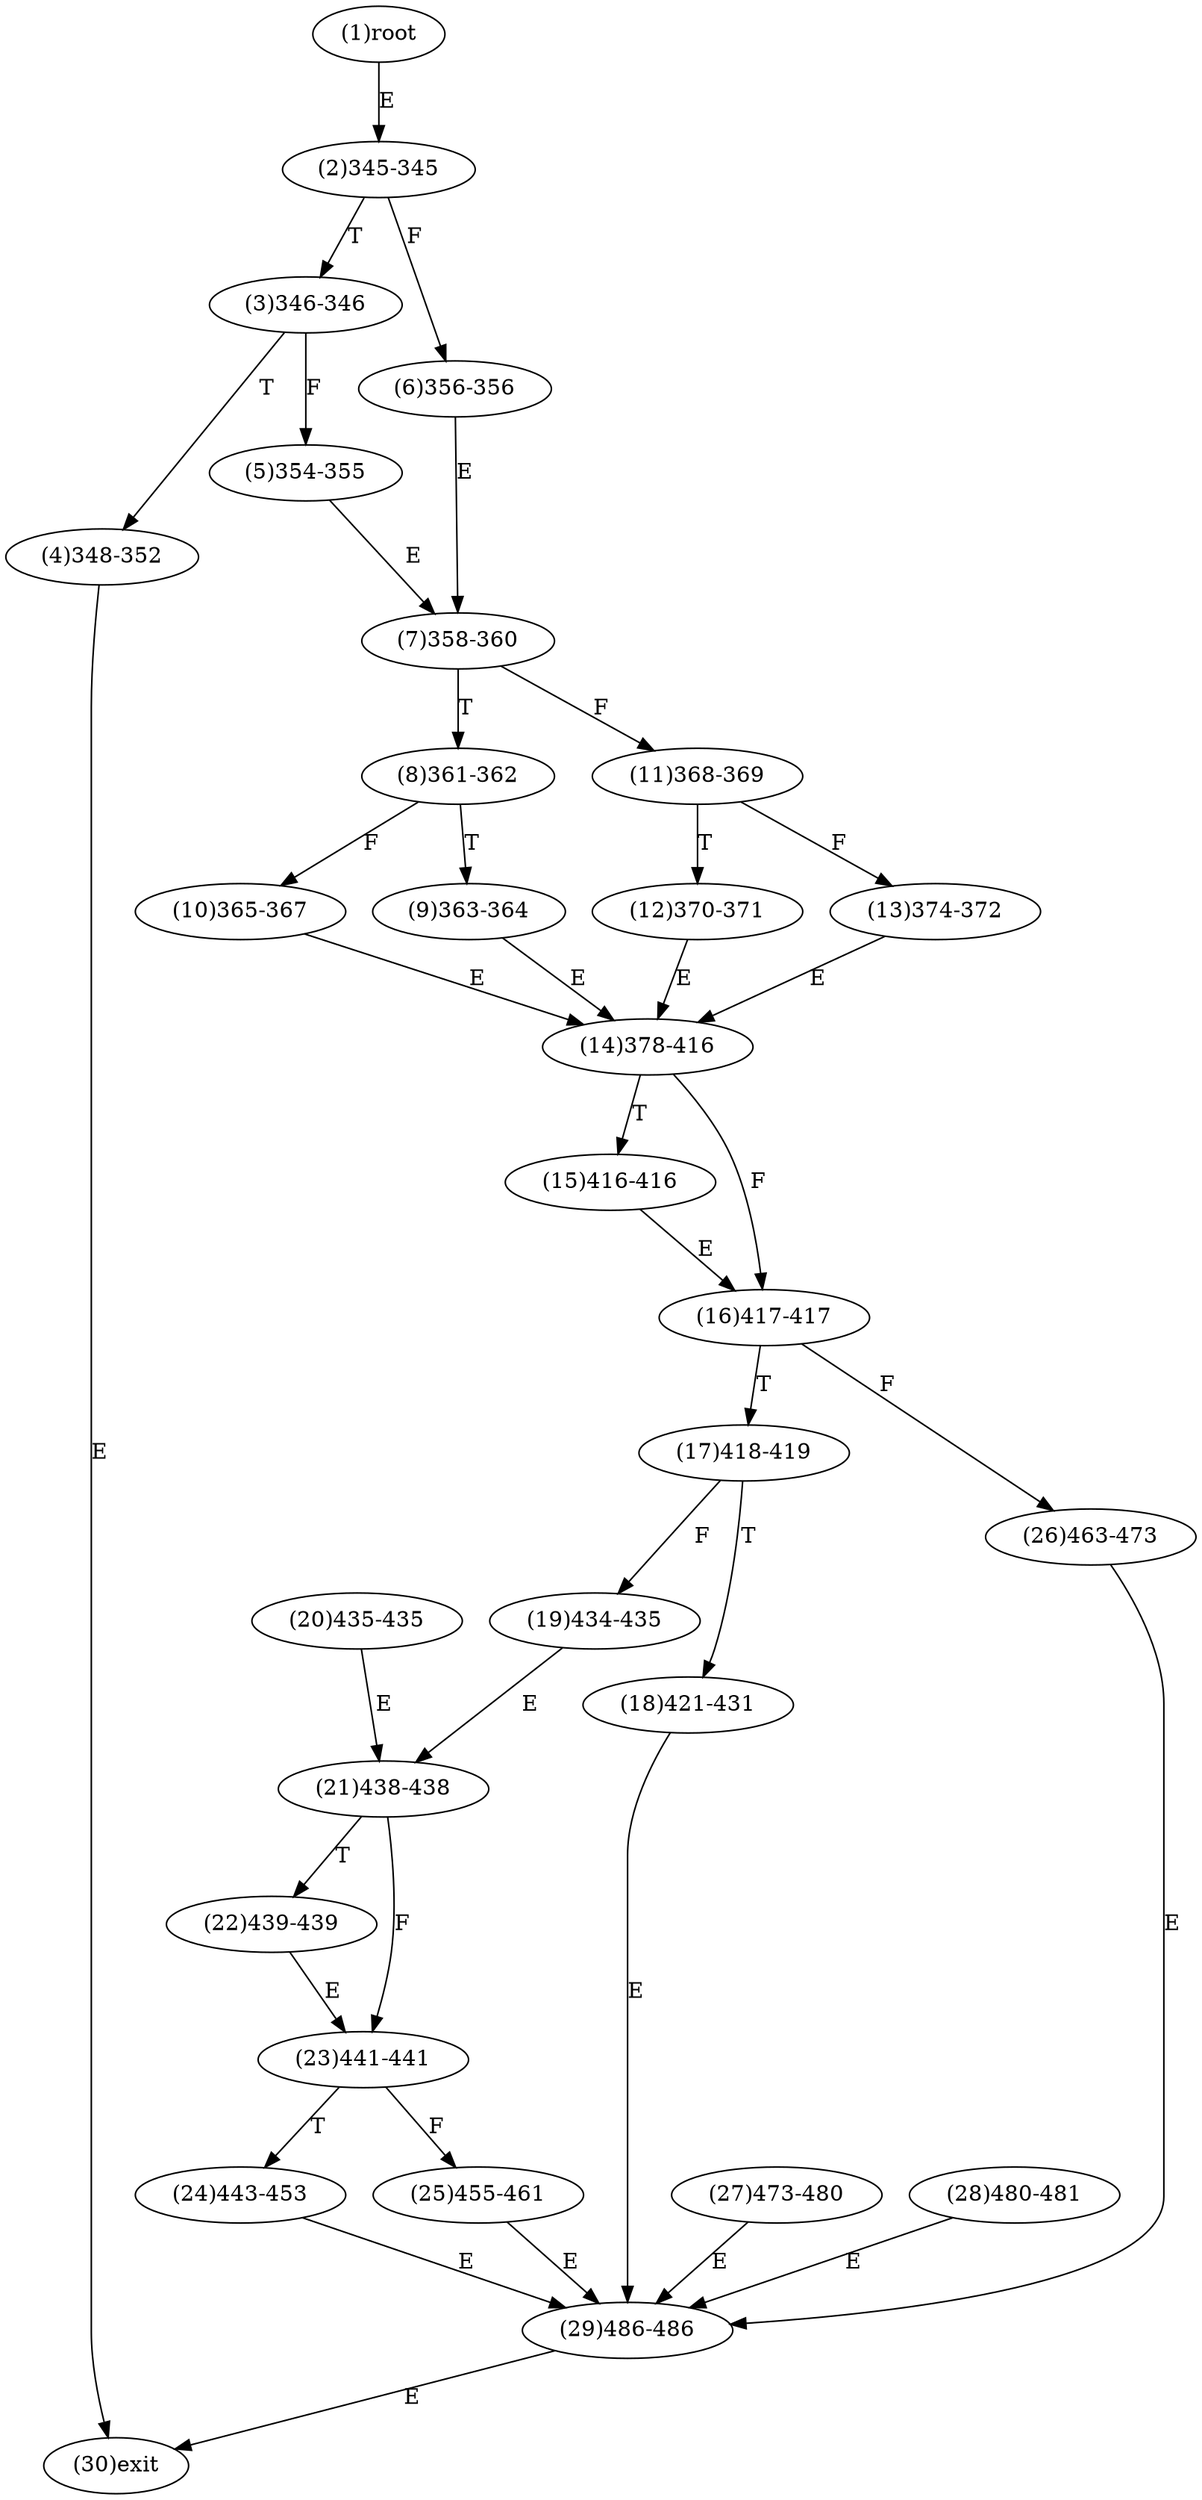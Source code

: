 digraph "" { 
1[ label="(1)root"];
2[ label="(2)345-345"];
3[ label="(3)346-346"];
4[ label="(4)348-352"];
5[ label="(5)354-355"];
6[ label="(6)356-356"];
7[ label="(7)358-360"];
8[ label="(8)361-362"];
9[ label="(9)363-364"];
10[ label="(10)365-367"];
11[ label="(11)368-369"];
12[ label="(12)370-371"];
13[ label="(13)374-372"];
14[ label="(14)378-416"];
15[ label="(15)416-416"];
17[ label="(17)418-419"];
16[ label="(16)417-417"];
19[ label="(19)434-435"];
18[ label="(18)421-431"];
21[ label="(21)438-438"];
20[ label="(20)435-435"];
23[ label="(23)441-441"];
22[ label="(22)439-439"];
25[ label="(25)455-461"];
24[ label="(24)443-453"];
27[ label="(27)473-480"];
26[ label="(26)463-473"];
29[ label="(29)486-486"];
28[ label="(28)480-481"];
30[ label="(30)exit"];
1->2[ label="E"];
2->6[ label="F"];
2->3[ label="T"];
3->5[ label="F"];
3->4[ label="T"];
4->30[ label="E"];
5->7[ label="E"];
6->7[ label="E"];
7->11[ label="F"];
7->8[ label="T"];
8->10[ label="F"];
8->9[ label="T"];
9->14[ label="E"];
10->14[ label="E"];
11->13[ label="F"];
11->12[ label="T"];
12->14[ label="E"];
13->14[ label="E"];
14->16[ label="F"];
14->15[ label="T"];
15->16[ label="E"];
16->26[ label="F"];
16->17[ label="T"];
17->19[ label="F"];
17->18[ label="T"];
18->29[ label="E"];
19->21[ label="E"];
20->21[ label="E"];
21->23[ label="F"];
21->22[ label="T"];
22->23[ label="E"];
23->25[ label="F"];
23->24[ label="T"];
24->29[ label="E"];
25->29[ label="E"];
26->29[ label="E"];
27->29[ label="E"];
28->29[ label="E"];
29->30[ label="E"];
}